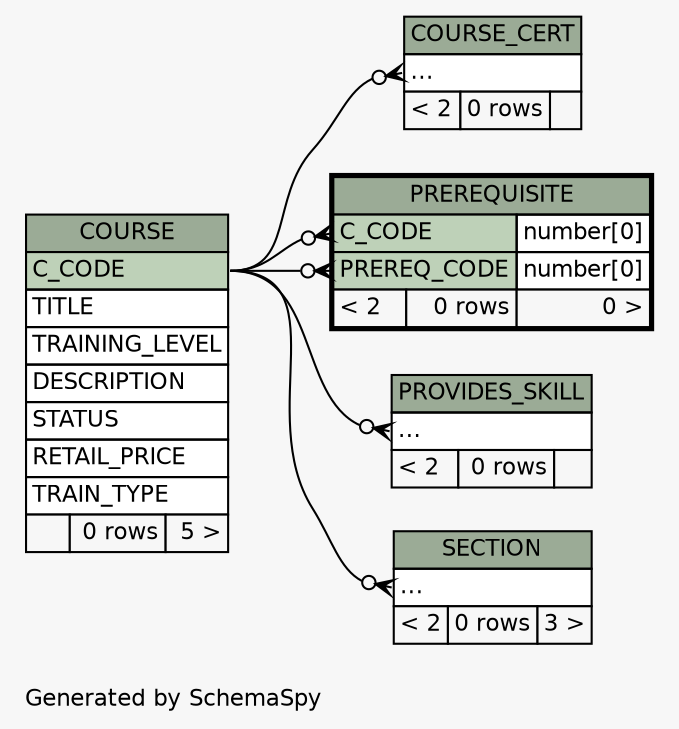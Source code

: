 // dot 2.38.0 on Linux 4.10.0-38-generic
// SchemaSpy rev 590
digraph "twoDegreesRelationshipsDiagram" {
  graph [
    rankdir="RL"
    bgcolor="#f7f7f7"
    label="\nGenerated by SchemaSpy"
    labeljust="l"
    nodesep="0.18"
    ranksep="0.46"
    fontname="Helvetica"
    fontsize="11"
  ];
  node [
    fontname="Helvetica"
    fontsize="11"
    shape="plaintext"
  ];
  edge [
    arrowsize="0.8"
  ];
  "COURSE_CERT":"elipses":w -> "COURSE":"C_CODE":e [arrowhead=none dir=back arrowtail=crowodot];
  "PREREQUISITE":"C_CODE":w -> "COURSE":"C_CODE":e [arrowhead=none dir=back arrowtail=crowodot];
  "PREREQUISITE":"PREREQ_CODE":w -> "COURSE":"C_CODE":e [arrowhead=none dir=back arrowtail=crowodot];
  "PROVIDES_SKILL":"elipses":w -> "COURSE":"C_CODE":e [arrowhead=none dir=back arrowtail=crowodot];
  "SECTION":"elipses":w -> "COURSE":"C_CODE":e [arrowhead=none dir=back arrowtail=crowodot];
  "COURSE" [
    label=<
    <TABLE BORDER="0" CELLBORDER="1" CELLSPACING="0" BGCOLOR="#ffffff">
      <TR><TD COLSPAN="3" BGCOLOR="#9bab96" ALIGN="CENTER">COURSE</TD></TR>
      <TR><TD PORT="C_CODE" COLSPAN="3" BGCOLOR="#bed1b8" ALIGN="LEFT">C_CODE</TD></TR>
      <TR><TD PORT="TITLE" COLSPAN="3" ALIGN="LEFT">TITLE</TD></TR>
      <TR><TD PORT="TRAINING_LEVEL" COLSPAN="3" ALIGN="LEFT">TRAINING_LEVEL</TD></TR>
      <TR><TD PORT="DESCRIPTION" COLSPAN="3" ALIGN="LEFT">DESCRIPTION</TD></TR>
      <TR><TD PORT="STATUS" COLSPAN="3" ALIGN="LEFT">STATUS</TD></TR>
      <TR><TD PORT="RETAIL_PRICE" COLSPAN="3" ALIGN="LEFT">RETAIL_PRICE</TD></TR>
      <TR><TD PORT="TRAIN_TYPE" COLSPAN="3" ALIGN="LEFT">TRAIN_TYPE</TD></TR>
      <TR><TD ALIGN="LEFT" BGCOLOR="#f7f7f7">  </TD><TD ALIGN="RIGHT" BGCOLOR="#f7f7f7">0 rows</TD><TD ALIGN="RIGHT" BGCOLOR="#f7f7f7">5 &gt;</TD></TR>
    </TABLE>>
    URL="COURSE.html"
    tooltip="COURSE"
  ];
  "COURSE_CERT" [
    label=<
    <TABLE BORDER="0" CELLBORDER="1" CELLSPACING="0" BGCOLOR="#ffffff">
      <TR><TD COLSPAN="3" BGCOLOR="#9bab96" ALIGN="CENTER">COURSE_CERT</TD></TR>
      <TR><TD PORT="elipses" COLSPAN="3" ALIGN="LEFT">...</TD></TR>
      <TR><TD ALIGN="LEFT" BGCOLOR="#f7f7f7">&lt; 2</TD><TD ALIGN="RIGHT" BGCOLOR="#f7f7f7">0 rows</TD><TD ALIGN="RIGHT" BGCOLOR="#f7f7f7">  </TD></TR>
    </TABLE>>
    URL="COURSE_CERT.html"
    tooltip="COURSE_CERT"
  ];
  "PREREQUISITE" [
    label=<
    <TABLE BORDER="2" CELLBORDER="1" CELLSPACING="0" BGCOLOR="#ffffff">
      <TR><TD COLSPAN="3" BGCOLOR="#9bab96" ALIGN="CENTER">PREREQUISITE</TD></TR>
      <TR><TD PORT="C_CODE" COLSPAN="2" BGCOLOR="#bed1b8" ALIGN="LEFT">C_CODE</TD><TD PORT="C_CODE.type" ALIGN="LEFT">number[0]</TD></TR>
      <TR><TD PORT="PREREQ_CODE" COLSPAN="2" BGCOLOR="#bed1b8" ALIGN="LEFT">PREREQ_CODE</TD><TD PORT="PREREQ_CODE.type" ALIGN="LEFT">number[0]</TD></TR>
      <TR><TD ALIGN="LEFT" BGCOLOR="#f7f7f7">&lt; 2</TD><TD ALIGN="RIGHT" BGCOLOR="#f7f7f7">0 rows</TD><TD ALIGN="RIGHT" BGCOLOR="#f7f7f7">0 &gt;</TD></TR>
    </TABLE>>
    URL="PREREQUISITE.html"
    tooltip="PREREQUISITE"
  ];
  "PROVIDES_SKILL" [
    label=<
    <TABLE BORDER="0" CELLBORDER="1" CELLSPACING="0" BGCOLOR="#ffffff">
      <TR><TD COLSPAN="3" BGCOLOR="#9bab96" ALIGN="CENTER">PROVIDES_SKILL</TD></TR>
      <TR><TD PORT="elipses" COLSPAN="3" ALIGN="LEFT">...</TD></TR>
      <TR><TD ALIGN="LEFT" BGCOLOR="#f7f7f7">&lt; 2</TD><TD ALIGN="RIGHT" BGCOLOR="#f7f7f7">0 rows</TD><TD ALIGN="RIGHT" BGCOLOR="#f7f7f7">  </TD></TR>
    </TABLE>>
    URL="PROVIDES_SKILL.html"
    tooltip="PROVIDES_SKILL"
  ];
  "SECTION" [
    label=<
    <TABLE BORDER="0" CELLBORDER="1" CELLSPACING="0" BGCOLOR="#ffffff">
      <TR><TD COLSPAN="3" BGCOLOR="#9bab96" ALIGN="CENTER">SECTION</TD></TR>
      <TR><TD PORT="elipses" COLSPAN="3" ALIGN="LEFT">...</TD></TR>
      <TR><TD ALIGN="LEFT" BGCOLOR="#f7f7f7">&lt; 2</TD><TD ALIGN="RIGHT" BGCOLOR="#f7f7f7">0 rows</TD><TD ALIGN="RIGHT" BGCOLOR="#f7f7f7">3 &gt;</TD></TR>
    </TABLE>>
    URL="SECTION.html"
    tooltip="SECTION"
  ];
}
